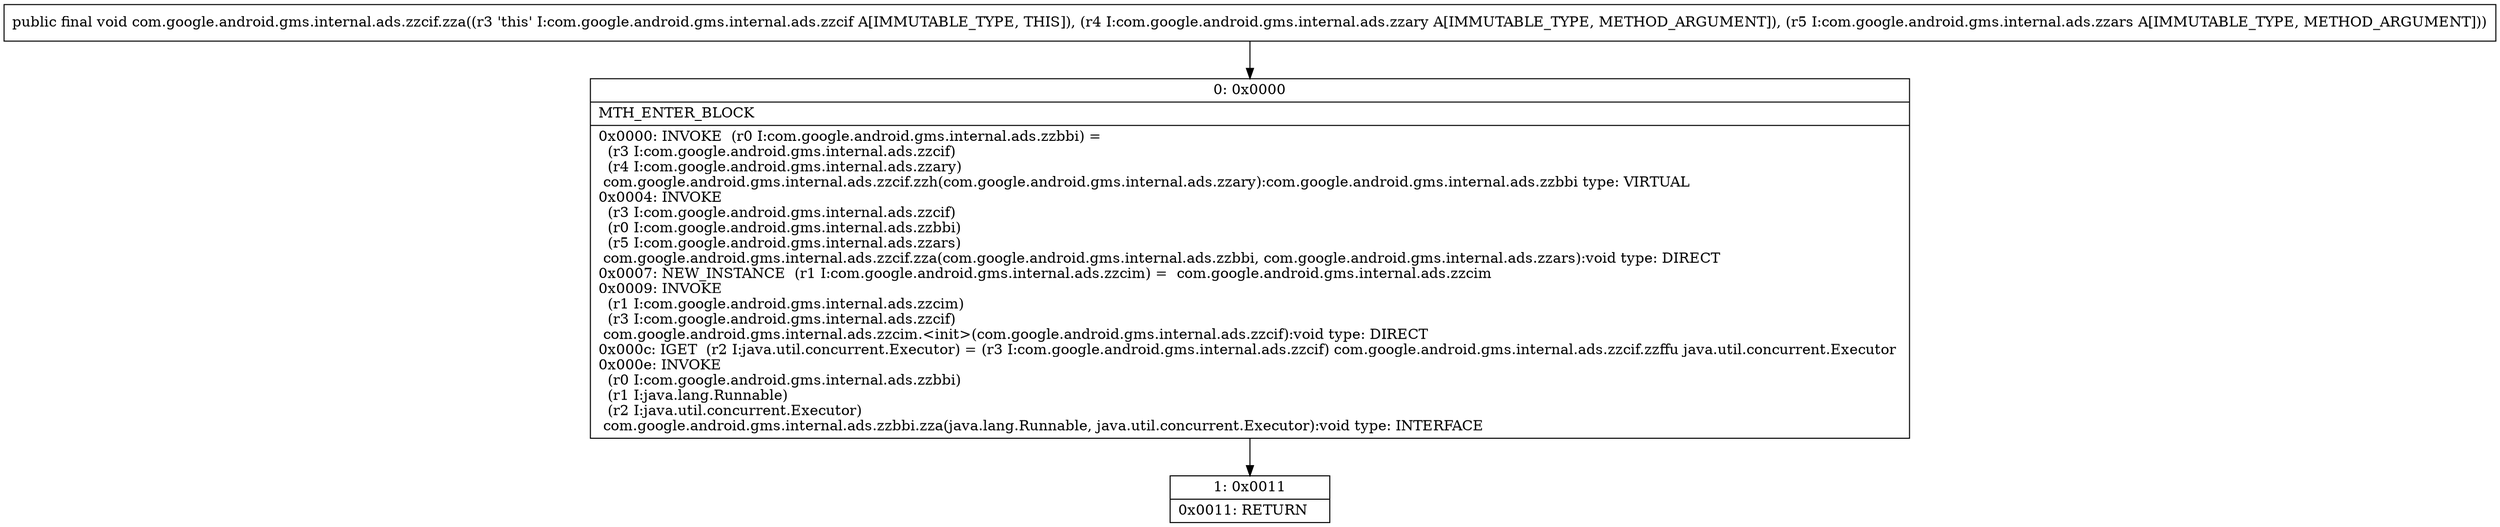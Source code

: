 digraph "CFG forcom.google.android.gms.internal.ads.zzcif.zza(Lcom\/google\/android\/gms\/internal\/ads\/zzary;Lcom\/google\/android\/gms\/internal\/ads\/zzars;)V" {
Node_0 [shape=record,label="{0\:\ 0x0000|MTH_ENTER_BLOCK\l|0x0000: INVOKE  (r0 I:com.google.android.gms.internal.ads.zzbbi) = \l  (r3 I:com.google.android.gms.internal.ads.zzcif)\l  (r4 I:com.google.android.gms.internal.ads.zzary)\l com.google.android.gms.internal.ads.zzcif.zzh(com.google.android.gms.internal.ads.zzary):com.google.android.gms.internal.ads.zzbbi type: VIRTUAL \l0x0004: INVOKE  \l  (r3 I:com.google.android.gms.internal.ads.zzcif)\l  (r0 I:com.google.android.gms.internal.ads.zzbbi)\l  (r5 I:com.google.android.gms.internal.ads.zzars)\l com.google.android.gms.internal.ads.zzcif.zza(com.google.android.gms.internal.ads.zzbbi, com.google.android.gms.internal.ads.zzars):void type: DIRECT \l0x0007: NEW_INSTANCE  (r1 I:com.google.android.gms.internal.ads.zzcim) =  com.google.android.gms.internal.ads.zzcim \l0x0009: INVOKE  \l  (r1 I:com.google.android.gms.internal.ads.zzcim)\l  (r3 I:com.google.android.gms.internal.ads.zzcif)\l com.google.android.gms.internal.ads.zzcim.\<init\>(com.google.android.gms.internal.ads.zzcif):void type: DIRECT \l0x000c: IGET  (r2 I:java.util.concurrent.Executor) = (r3 I:com.google.android.gms.internal.ads.zzcif) com.google.android.gms.internal.ads.zzcif.zzffu java.util.concurrent.Executor \l0x000e: INVOKE  \l  (r0 I:com.google.android.gms.internal.ads.zzbbi)\l  (r1 I:java.lang.Runnable)\l  (r2 I:java.util.concurrent.Executor)\l com.google.android.gms.internal.ads.zzbbi.zza(java.lang.Runnable, java.util.concurrent.Executor):void type: INTERFACE \l}"];
Node_1 [shape=record,label="{1\:\ 0x0011|0x0011: RETURN   \l}"];
MethodNode[shape=record,label="{public final void com.google.android.gms.internal.ads.zzcif.zza((r3 'this' I:com.google.android.gms.internal.ads.zzcif A[IMMUTABLE_TYPE, THIS]), (r4 I:com.google.android.gms.internal.ads.zzary A[IMMUTABLE_TYPE, METHOD_ARGUMENT]), (r5 I:com.google.android.gms.internal.ads.zzars A[IMMUTABLE_TYPE, METHOD_ARGUMENT])) }"];
MethodNode -> Node_0;
Node_0 -> Node_1;
}

